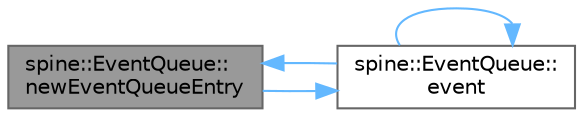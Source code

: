 digraph "spine::EventQueue::newEventQueueEntry"
{
 // LATEX_PDF_SIZE
  bgcolor="transparent";
  edge [fontname=Helvetica,fontsize=10,labelfontname=Helvetica,labelfontsize=10];
  node [fontname=Helvetica,fontsize=10,shape=box,height=0.2,width=0.4];
  rankdir="LR";
  Node1 [id="Node000001",label="spine::EventQueue::\lnewEventQueueEntry",height=0.2,width=0.4,color="gray40", fillcolor="grey60", style="filled", fontcolor="black",tooltip=" "];
  Node1 -> Node2 [id="edge4_Node000001_Node000002",color="steelblue1",style="solid",tooltip=" "];
  Node2 [id="Node000002",label="spine::EventQueue::\levent",height=0.2,width=0.4,color="grey40", fillcolor="white", style="filled",URL="$classspine_1_1_event_queue.html#a6cffe24c8c27c2eecfb5908d75f228c4",tooltip=" "];
  Node2 -> Node2 [id="edge5_Node000002_Node000002",color="steelblue1",style="solid",tooltip=" "];
  Node2 -> Node1 [id="edge6_Node000002_Node000001",color="steelblue1",style="solid",tooltip=" "];
}
